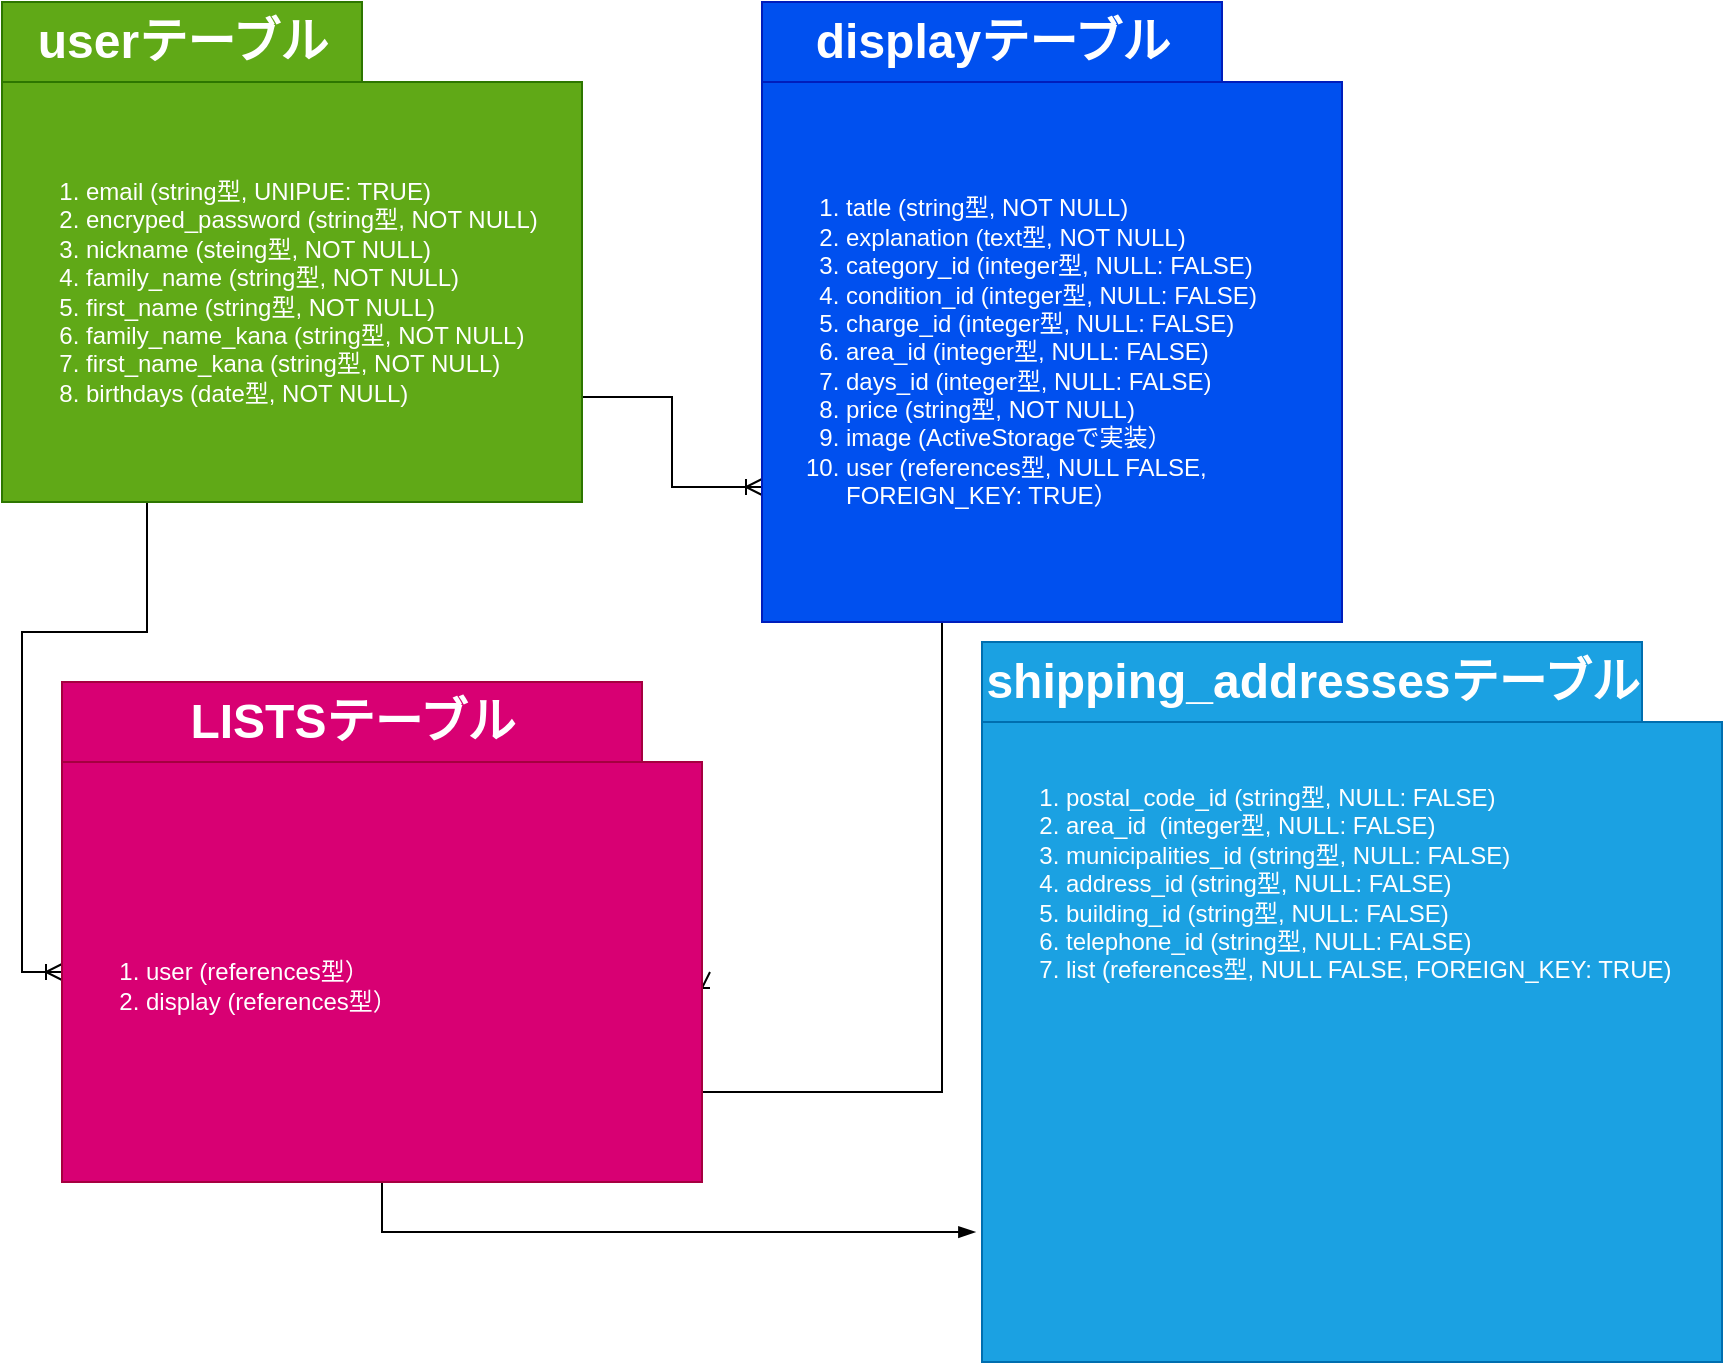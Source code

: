 <mxfile>
    <diagram id="AScj28pv0M9ptoivCgs2" name="ページ1">
        <mxGraphModel dx="611" dy="260" grid="1" gridSize="10" guides="1" tooltips="1" connect="1" arrows="1" fold="1" page="1" pageScale="1" pageWidth="827" pageHeight="1169" math="0" shadow="0">
            <root>
                <mxCell id="7T5hVNqxdzm8Yb2DUQGD-0"/>
                <mxCell id="7T5hVNqxdzm8Yb2DUQGD-1" parent="7T5hVNqxdzm8Yb2DUQGD-0"/>
                <mxCell id="6" style="edgeStyle=orthogonalEdgeStyle;rounded=0;orthogonalLoop=1;jettySize=auto;html=1;exitX=1;exitY=0.75;exitDx=0;exitDy=0;entryX=0;entryY=0.75;entryDx=0;entryDy=0;endArrow=ERoneToMany;endFill=0;" parent="7T5hVNqxdzm8Yb2DUQGD-1" source="K2UpdCnAI7NO2guy8fR0-39" target="1" edge="1">
                    <mxGeometry relative="1" as="geometry"/>
                </mxCell>
                <mxCell id="8" style="edgeStyle=orthogonalEdgeStyle;rounded=0;orthogonalLoop=1;jettySize=auto;html=1;exitX=0.25;exitY=1;exitDx=0;exitDy=0;entryX=0;entryY=0.5;entryDx=0;entryDy=0;endArrow=ERoneToMany;endFill=0;" parent="7T5hVNqxdzm8Yb2DUQGD-1" source="K2UpdCnAI7NO2guy8fR0-39" target="4" edge="1">
                    <mxGeometry relative="1" as="geometry"/>
                </mxCell>
                <mxCell id="K2UpdCnAI7NO2guy8fR0-39" value="&lt;ol&gt;&lt;li&gt;email (string型, UNIPUE: TRUE)&lt;/li&gt;&lt;li&gt;encryped_password (string型, NOT NULL)&lt;/li&gt;&lt;li&gt;nickname (steing型, NOT NULL)&lt;/li&gt;&lt;li&gt;family_name (string型, NOT NULL)&lt;/li&gt;&lt;li&gt;first_name (string型, NOT NULL)&lt;/li&gt;&lt;li&gt;family_name_kana (string型, NOT NULL)&lt;/li&gt;&lt;li&gt;first_name_kana (string型, NOT NULL)&lt;br&gt;&lt;/li&gt;&lt;li&gt;birthdays (date型, NOT NULL)&lt;/li&gt;&lt;/ol&gt;" style="text;strokeColor=#2D7600;fillColor=#60a917;html=1;whiteSpace=wrap;verticalAlign=middle;overflow=hidden;fontColor=#ffffff;" parent="7T5hVNqxdzm8Yb2DUQGD-1" vertex="1">
                    <mxGeometry x="40" y="120" width="290" height="210" as="geometry"/>
                </mxCell>
                <mxCell id="K2UpdCnAI7NO2guy8fR0-42" value="userテーブル" style="text;strokeColor=#2D7600;fillColor=#60a917;html=1;fontSize=24;fontStyle=1;verticalAlign=middle;align=center;fontColor=#ffffff;" parent="7T5hVNqxdzm8Yb2DUQGD-1" vertex="1">
                    <mxGeometry x="40" y="80" width="180" height="40" as="geometry"/>
                </mxCell>
                <mxCell id="0" value="displayテーブル" style="text;strokeColor=#001DBC;fillColor=#0050ef;html=1;fontSize=24;fontStyle=1;verticalAlign=middle;align=center;fontColor=#ffffff;" parent="7T5hVNqxdzm8Yb2DUQGD-1" vertex="1">
                    <mxGeometry x="420" y="80" width="230" height="40" as="geometry"/>
                </mxCell>
                <mxCell id="7" style="edgeStyle=orthogonalEdgeStyle;rounded=0;orthogonalLoop=1;jettySize=auto;html=1;exitX=0.75;exitY=1;exitDx=0;exitDy=0;entryX=1;entryY=0.5;entryDx=0;entryDy=0;endArrow=ERoneToMany;endFill=0;" parent="7T5hVNqxdzm8Yb2DUQGD-1" source="1" target="4" edge="1">
                    <mxGeometry relative="1" as="geometry">
                        <Array as="points">
                            <mxPoint x="510" y="390"/>
                            <mxPoint x="510" y="625"/>
                        </Array>
                    </mxGeometry>
                </mxCell>
                <mxCell id="1" value="&lt;ol&gt;&lt;li&gt;tatle (string型, NOT NULL)&lt;/li&gt;&lt;li&gt;explanation (text型, NOT NULL)&lt;/li&gt;&lt;li&gt;category_id (integer型, NULL: FALSE)&lt;/li&gt;&lt;li&gt;condition_id (integer型, NULL: FALSE)&lt;/li&gt;&lt;li&gt;charge_id (integer型, NULL: FALSE)&lt;/li&gt;&lt;li&gt;area_id (integer型, NULL: FALSE)&lt;/li&gt;&lt;li&gt;days_id (integer型, NULL: FALSE)&lt;/li&gt;&lt;li&gt;price (string型, NOT NULL)&lt;/li&gt;&lt;li&gt;image (ActiveStorageで実装）&lt;/li&gt;&lt;li&gt;user (references型, NULL FALSE, FOREIGN_KEY: TRUE）&lt;/li&gt;&lt;/ol&gt;" style="text;strokeColor=#001DBC;fillColor=#0050ef;html=1;whiteSpace=wrap;verticalAlign=middle;overflow=hidden;fontColor=#ffffff;" parent="7T5hVNqxdzm8Yb2DUQGD-1" vertex="1">
                    <mxGeometry x="420" y="120" width="290" height="270" as="geometry"/>
                </mxCell>
                <mxCell id="2" value="LISTSテーブル" style="text;strokeColor=#A50040;fillColor=#d80073;html=1;fontSize=24;fontStyle=1;verticalAlign=middle;align=center;fontColor=#ffffff;" parent="7T5hVNqxdzm8Yb2DUQGD-1" vertex="1">
                    <mxGeometry x="70" y="420" width="290" height="40" as="geometry"/>
                </mxCell>
                <mxCell id="14" style="edgeStyle=orthogonalEdgeStyle;rounded=0;orthogonalLoop=1;jettySize=auto;html=1;exitX=0.5;exitY=1;exitDx=0;exitDy=0;entryX=-0.009;entryY=0.797;entryDx=0;entryDy=0;entryPerimeter=0;endArrow=blockThin;endFill=1;" parent="7T5hVNqxdzm8Yb2DUQGD-1" source="4" target="11" edge="1">
                    <mxGeometry relative="1" as="geometry"/>
                </mxCell>
                <mxCell id="4" value="&lt;div&gt;&lt;br&gt;&lt;/div&gt;&lt;ol&gt;&lt;li&gt;user (references型）&lt;/li&gt;&lt;li&gt;display (references型）&lt;/li&gt;&lt;/ol&gt;" style="text;strokeColor=#A50040;fillColor=#d80073;html=1;whiteSpace=wrap;verticalAlign=middle;overflow=hidden;fontColor=#ffffff;" parent="7T5hVNqxdzm8Yb2DUQGD-1" vertex="1">
                    <mxGeometry x="70" y="460" width="320" height="210" as="geometry"/>
                </mxCell>
                <mxCell id="9" value="shipping_addressesテーブル" style="text;strokeColor=#006EAF;fillColor=#1ba1e2;html=1;fontSize=24;fontStyle=1;verticalAlign=middle;align=center;fontColor=#ffffff;" parent="7T5hVNqxdzm8Yb2DUQGD-1" vertex="1">
                    <mxGeometry x="530" y="400" width="330" height="40" as="geometry"/>
                </mxCell>
                <mxCell id="11" value="&lt;ol&gt;&lt;li&gt;&lt;span&gt;postal_code_id (string型, NULL: FALSE)&lt;/span&gt;&lt;br&gt;&lt;/li&gt;&lt;li&gt;area_id&amp;nbsp; (integer型, NULL: FALSE)&lt;/li&gt;&lt;li&gt;municipalities_id (string型, NULL: FALSE)&lt;/li&gt;&lt;li&gt;address_id (string型, NULL: FALSE)&lt;/li&gt;&lt;li&gt;building_id (string型, NULL: FALSE)&lt;/li&gt;&lt;li&gt;telephone_id (string型, NULL: FALSE)&lt;/li&gt;&lt;li&gt;list (references型, NULL FALSE, FOREIGN_KEY: TRUE)&lt;/li&gt;&lt;/ol&gt;&lt;div&gt;&lt;br&gt;&lt;/div&gt;&lt;div&gt;&lt;br&gt;&lt;/div&gt;&lt;div&gt;&lt;br&gt;&lt;/div&gt;&lt;div&gt;&lt;br&gt;&lt;/div&gt;&lt;div&gt;&lt;br&gt;&lt;/div&gt;&lt;div&gt;&lt;br&gt;&lt;/div&gt;&lt;div&gt;&lt;br&gt;&lt;/div&gt;&lt;div&gt;&lt;br&gt;&lt;/div&gt;&lt;div&gt;&lt;br&gt;&lt;/div&gt;&lt;div&gt;&lt;br&gt;&lt;/div&gt;&lt;div&gt;&lt;br&gt;&lt;/div&gt;" style="text;strokeColor=#006EAF;fillColor=#1ba1e2;html=1;whiteSpace=wrap;verticalAlign=middle;overflow=hidden;fontColor=#ffffff;" parent="7T5hVNqxdzm8Yb2DUQGD-1" vertex="1">
                    <mxGeometry x="530" y="440" width="370" height="320" as="geometry"/>
                </mxCell>
            </root>
        </mxGraphModel>
    </diagram>
</mxfile>